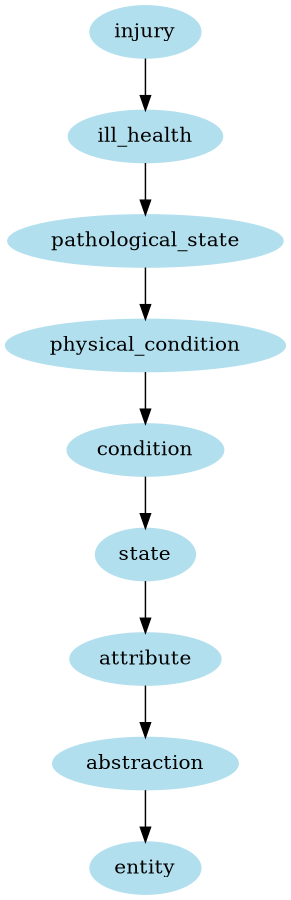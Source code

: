 digraph unix {
	node [color=lightblue2 style=filled]
	size="6,6"
	injury -> ill_health
	ill_health -> pathological_state
	pathological_state -> physical_condition
	physical_condition -> condition
	condition -> state
	state -> attribute
	attribute -> abstraction
	abstraction -> entity
}
